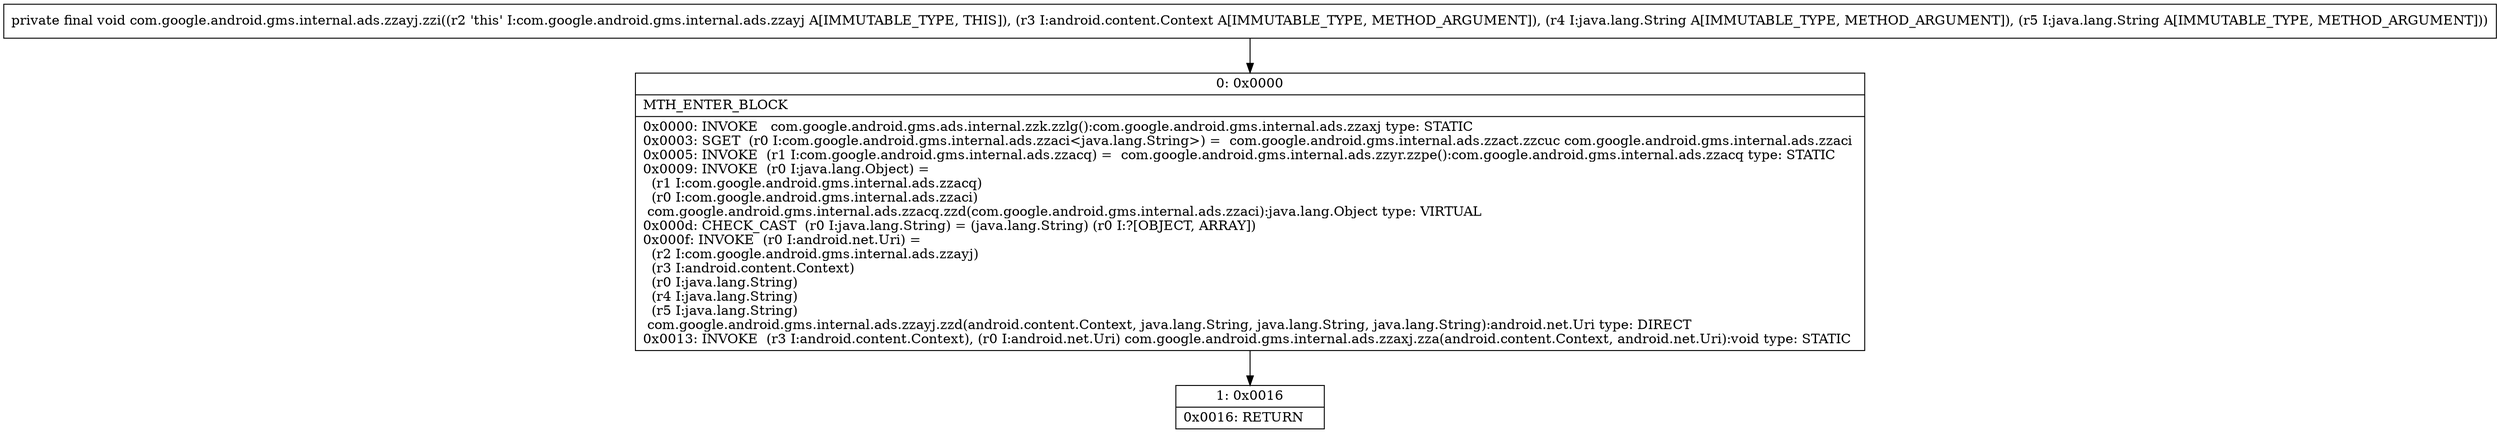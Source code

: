digraph "CFG forcom.google.android.gms.internal.ads.zzayj.zzi(Landroid\/content\/Context;Ljava\/lang\/String;Ljava\/lang\/String;)V" {
Node_0 [shape=record,label="{0\:\ 0x0000|MTH_ENTER_BLOCK\l|0x0000: INVOKE   com.google.android.gms.ads.internal.zzk.zzlg():com.google.android.gms.internal.ads.zzaxj type: STATIC \l0x0003: SGET  (r0 I:com.google.android.gms.internal.ads.zzaci\<java.lang.String\>) =  com.google.android.gms.internal.ads.zzact.zzcuc com.google.android.gms.internal.ads.zzaci \l0x0005: INVOKE  (r1 I:com.google.android.gms.internal.ads.zzacq) =  com.google.android.gms.internal.ads.zzyr.zzpe():com.google.android.gms.internal.ads.zzacq type: STATIC \l0x0009: INVOKE  (r0 I:java.lang.Object) = \l  (r1 I:com.google.android.gms.internal.ads.zzacq)\l  (r0 I:com.google.android.gms.internal.ads.zzaci)\l com.google.android.gms.internal.ads.zzacq.zzd(com.google.android.gms.internal.ads.zzaci):java.lang.Object type: VIRTUAL \l0x000d: CHECK_CAST  (r0 I:java.lang.String) = (java.lang.String) (r0 I:?[OBJECT, ARRAY]) \l0x000f: INVOKE  (r0 I:android.net.Uri) = \l  (r2 I:com.google.android.gms.internal.ads.zzayj)\l  (r3 I:android.content.Context)\l  (r0 I:java.lang.String)\l  (r4 I:java.lang.String)\l  (r5 I:java.lang.String)\l com.google.android.gms.internal.ads.zzayj.zzd(android.content.Context, java.lang.String, java.lang.String, java.lang.String):android.net.Uri type: DIRECT \l0x0013: INVOKE  (r3 I:android.content.Context), (r0 I:android.net.Uri) com.google.android.gms.internal.ads.zzaxj.zza(android.content.Context, android.net.Uri):void type: STATIC \l}"];
Node_1 [shape=record,label="{1\:\ 0x0016|0x0016: RETURN   \l}"];
MethodNode[shape=record,label="{private final void com.google.android.gms.internal.ads.zzayj.zzi((r2 'this' I:com.google.android.gms.internal.ads.zzayj A[IMMUTABLE_TYPE, THIS]), (r3 I:android.content.Context A[IMMUTABLE_TYPE, METHOD_ARGUMENT]), (r4 I:java.lang.String A[IMMUTABLE_TYPE, METHOD_ARGUMENT]), (r5 I:java.lang.String A[IMMUTABLE_TYPE, METHOD_ARGUMENT])) }"];
MethodNode -> Node_0;
Node_0 -> Node_1;
}

